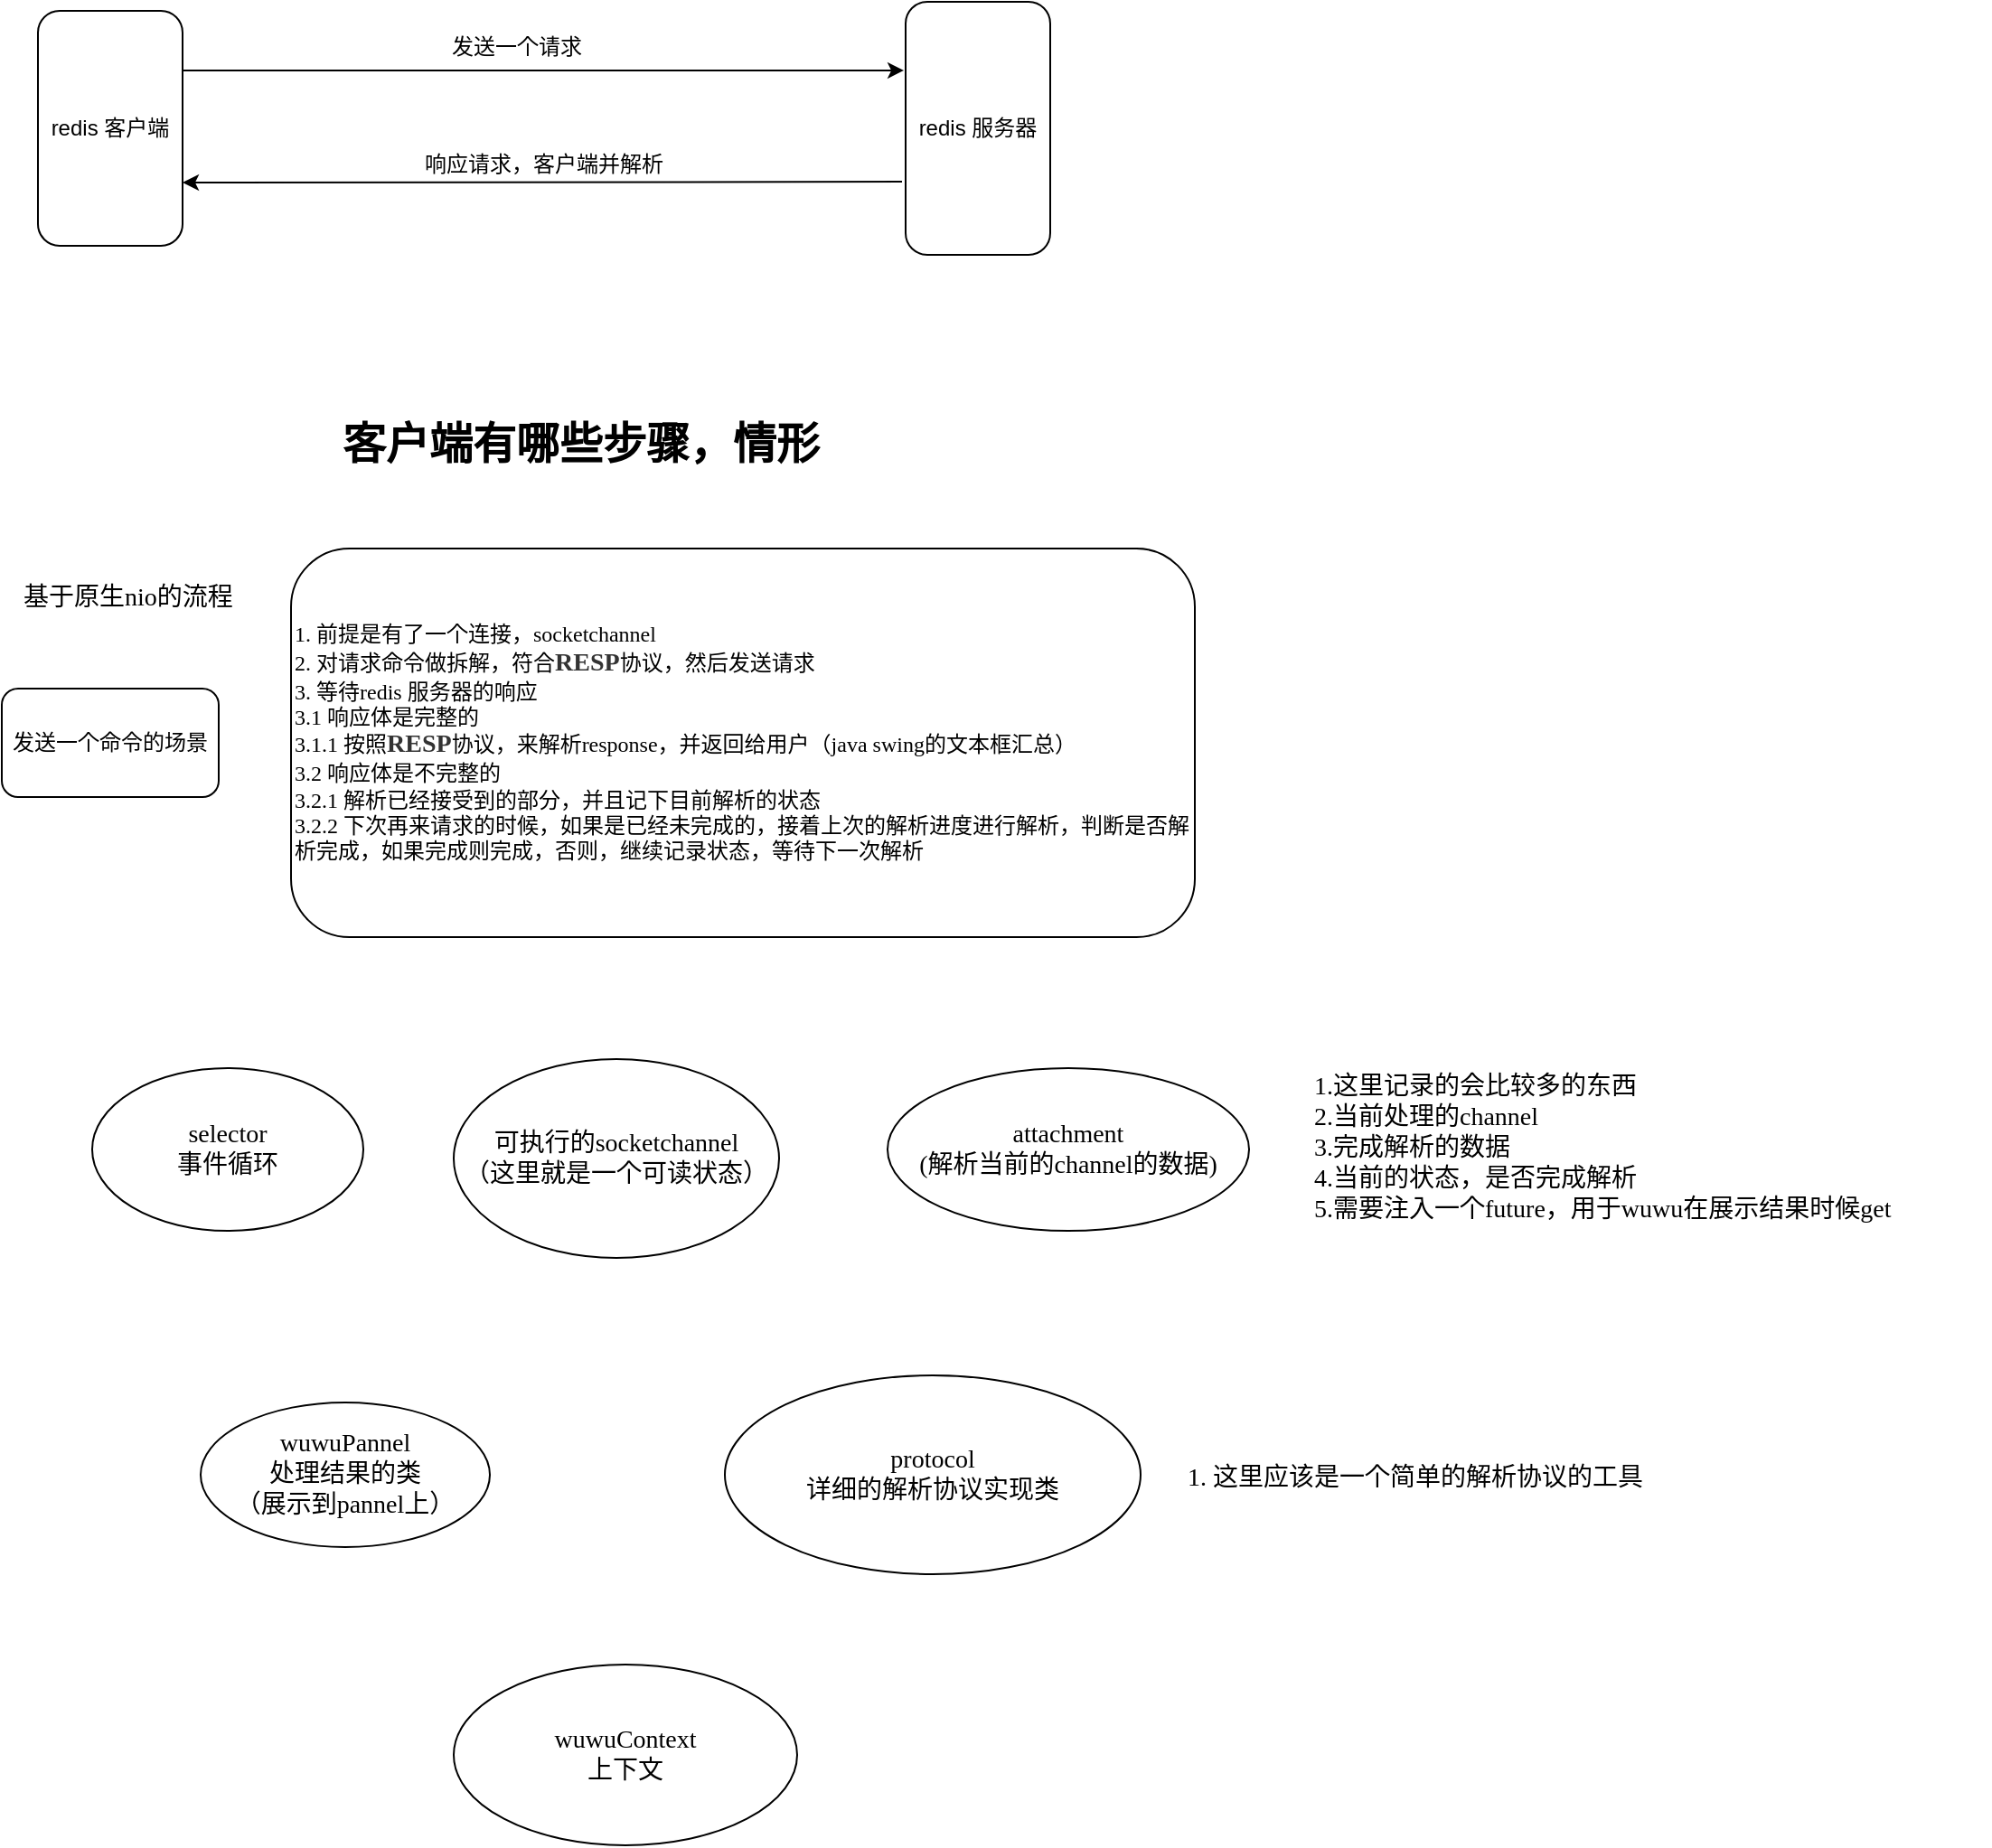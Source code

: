 <mxfile version="16.0.0" type="device" pages="2"><diagram id="VGDUxLbk9MbNkcOqTGXN" name="Page-1"><mxGraphModel dx="946" dy="588" grid="1" gridSize="10" guides="1" tooltips="1" connect="1" arrows="1" fold="1" page="1" pageScale="1" pageWidth="827" pageHeight="1169" background="#ffffff" math="0" shadow="0"><root><mxCell id="0"/><mxCell id="1" parent="0"/><mxCell id="tYp1ELbpzPn2t7aR0b93-3" style="edgeStyle=orthogonalEdgeStyle;rounded=0;orthogonalLoop=1;jettySize=auto;html=1;entryX=-0.012;entryY=0.557;entryDx=0;entryDy=0;entryPerimeter=0;" parent="1" edge="1"><mxGeometry relative="1" as="geometry"><mxPoint x="150" y="268" as="sourcePoint"/><mxPoint x="549.04" y="267.98" as="targetPoint"/><Array as="points"><mxPoint x="370" y="268"/><mxPoint x="370" y="268"/></Array></mxGeometry></mxCell><mxCell id="tYp1ELbpzPn2t7aR0b93-1" value="redis 客户端" style="rounded=1;whiteSpace=wrap;html=1;" parent="1" vertex="1"><mxGeometry x="70" y="235" width="80" height="130" as="geometry"/></mxCell><mxCell id="tYp1ELbpzPn2t7aR0b93-2" value="redis 服务器" style="rounded=1;whiteSpace=wrap;html=1;" parent="1" vertex="1"><mxGeometry x="550" y="230" width="80" height="140" as="geometry"/></mxCell><mxCell id="tYp1ELbpzPn2t7aR0b93-4" value="发送一个请求" style="text;html=1;strokeColor=none;fillColor=none;align=center;verticalAlign=middle;whiteSpace=wrap;rounded=0;" parent="1" vertex="1"><mxGeometry x="280" y="240" width="110" height="30" as="geometry"/></mxCell><mxCell id="tYp1ELbpzPn2t7aR0b93-5" value="" style="endArrow=classic;html=1;rounded=0;exitX=-0.025;exitY=0.854;exitDx=0;exitDy=0;exitPerimeter=0;" parent="1" edge="1"><mxGeometry width="50" height="50" relative="1" as="geometry"><mxPoint x="548" y="329.56" as="sourcePoint"/><mxPoint x="150" y="330" as="targetPoint"/></mxGeometry></mxCell><mxCell id="tYp1ELbpzPn2t7aR0b93-6" value="响应请求，客户端并解析" style="text;html=1;strokeColor=none;fillColor=none;align=center;verticalAlign=middle;whiteSpace=wrap;rounded=0;" parent="1" vertex="1"><mxGeometry x="270" y="300" width="160" height="40" as="geometry"/></mxCell><mxCell id="wg0PpeK5gpjgKCe6DDAI-5" value="客户端有哪些步骤，情形" style="text;strokeColor=none;fillColor=none;html=1;fontSize=24;fontStyle=1;verticalAlign=middle;align=center;" parent="1" vertex="1"><mxGeometry x="220" y="450" width="300" height="50" as="geometry"/></mxCell><mxCell id="wg0PpeK5gpjgKCe6DDAI-7" value="发送一个命令的场景" style="rounded=1;whiteSpace=wrap;html=1;fontFamily=Verdana;" parent="1" vertex="1"><mxGeometry x="50" y="610" width="120" height="60" as="geometry"/></mxCell><mxCell id="wg0PpeK5gpjgKCe6DDAI-9" value="&lt;span&gt;1. 前提是有了一个连接，socketchannel&lt;/span&gt;&lt;br&gt;&lt;span&gt;2. 对请求命令做拆解，符合&lt;/span&gt;&lt;span style=&quot;color: rgb(51 , 51 , 51) ; background-color: rgb(255 , 255 , 255)&quot;&gt;&lt;font style=&quot;font-size: 14px&quot;&gt;&lt;b&gt;RESP&lt;/b&gt;&lt;/font&gt;&lt;/span&gt;&lt;span&gt;协议，然后发送请求&lt;/span&gt;&lt;br&gt;&lt;span&gt;3. 等待redis 服务器的响应&lt;/span&gt;&lt;br&gt;&lt;span&gt;3.1 响应体是完整的&lt;/span&gt;&lt;br&gt;&lt;span&gt;3.1.1 按照&lt;/span&gt;&lt;b style=&quot;color: rgb(51 , 51 , 51) ; font-size: 14px ; background-color: rgb(255 , 255 , 255)&quot;&gt;RESP&lt;/b&gt;&lt;span&gt;协议，来解析response，并返回给用户（java swing的文本框汇总）&lt;/span&gt;&lt;br&gt;&lt;span&gt;3.2 响应体是不完整的&lt;/span&gt;&lt;br&gt;&lt;span&gt;3.2.1&amp;nbsp;&lt;/span&gt;解析已经接受到的部分，并且记下目前解析的状态&lt;br&gt;3.2.2 下次再来请求的时候，如果是已经未完成的，接着上次的解析进度进行解析，判断是否解析完成，如果完成则完成，否则，继续记录状态，等待下一次解析" style="rounded=1;whiteSpace=wrap;html=1;fontFamily=Verdana;align=left;" parent="1" vertex="1"><mxGeometry x="210" y="532.5" width="500" height="215" as="geometry"/></mxCell><mxCell id="wg0PpeK5gpjgKCe6DDAI-10" value="基于原生nio的流程" style="text;html=1;strokeColor=none;fillColor=none;align=center;verticalAlign=middle;whiteSpace=wrap;rounded=0;fontFamily=Verdana;fontSize=14;" parent="1" vertex="1"><mxGeometry x="50" y="550" width="140" height="20" as="geometry"/></mxCell><mxCell id="wg0PpeK5gpjgKCe6DDAI-11" value="selector&lt;br&gt;事件循环" style="ellipse;whiteSpace=wrap;html=1;fontFamily=Verdana;fontSize=14;" parent="1" vertex="1"><mxGeometry x="100" y="820" width="150" height="90" as="geometry"/></mxCell><mxCell id="wg0PpeK5gpjgKCe6DDAI-14" value="可执行的socketchannel&lt;br&gt;（这里就是一个可读状态）" style="ellipse;whiteSpace=wrap;html=1;fontFamily=Verdana;fontSize=14;" parent="1" vertex="1"><mxGeometry x="300" y="815" width="180" height="110" as="geometry"/></mxCell><mxCell id="wg0PpeK5gpjgKCe6DDAI-15" value="attachment&lt;br&gt;(解析当前的channel的数据)" style="ellipse;whiteSpace=wrap;html=1;fontFamily=Verdana;fontSize=14;" parent="1" vertex="1"><mxGeometry x="540" y="820" width="200" height="90" as="geometry"/></mxCell><mxCell id="wg0PpeK5gpjgKCe6DDAI-16" value="protocol&lt;br&gt;详细的解析协议实现类" style="ellipse;whiteSpace=wrap;html=1;fontFamily=Verdana;fontSize=14;" parent="1" vertex="1"><mxGeometry x="450" y="990" width="230" height="110" as="geometry"/></mxCell><mxCell id="wg0PpeK5gpjgKCe6DDAI-17" value="wuwuPannel&lt;br&gt;处理结果的类&lt;br&gt;（展示到pannel上）" style="ellipse;whiteSpace=wrap;html=1;fontFamily=Verdana;fontSize=14;" parent="1" vertex="1"><mxGeometry x="160" y="1005" width="160" height="80" as="geometry"/></mxCell><mxCell id="wg0PpeK5gpjgKCe6DDAI-18" value="wuwuContext&lt;br&gt;上下文" style="ellipse;whiteSpace=wrap;html=1;fontFamily=Verdana;fontSize=14;" parent="1" vertex="1"><mxGeometry x="300" y="1150" width="190" height="100" as="geometry"/></mxCell><mxCell id="wg0PpeK5gpjgKCe6DDAI-20" value="1.这里记录的会比较多的东西&#10;2.当前处理的channel&#10;3.完成解析的数据&#10;4.当前的状态，是否完成解析&#10;5.需要注入一个future，用于wuwu在展示结果时候get" style="text;strokeColor=none;fillColor=none;align=left;verticalAlign=middle;spacingLeft=4;spacingRight=4;overflow=hidden;points=[[0,0.5],[1,0.5]];portConstraint=eastwest;rotatable=0;fontFamily=Verdana;fontSize=14;" parent="1" vertex="1"><mxGeometry x="770" y="800" width="380" height="125" as="geometry"/></mxCell><mxCell id="wg0PpeK5gpjgKCe6DDAI-21" value="1. 这里应该是一个简单的解析协议的工具" style="text;strokeColor=none;fillColor=none;align=left;verticalAlign=middle;spacingLeft=4;spacingRight=4;overflow=hidden;points=[[0,0.5],[1,0.5]];portConstraint=eastwest;rotatable=0;fontFamily=Verdana;fontSize=14;" parent="1" vertex="1"><mxGeometry x="700" y="1016.25" width="310" height="57.5" as="geometry"/></mxCell></root></mxGraphModel></diagram><diagram id="Juk5HalZcc93UMv-C2o8" name="第 2 页"><mxGraphModel dx="946" dy="531" grid="1" gridSize="10" guides="1" tooltips="1" connect="1" arrows="1" fold="1" page="1" pageScale="1" pageWidth="827" pageHeight="1169" math="0" shadow="0"><root><mxCell id="VIaTcWg0siIUTxWDZZB_-0"/><mxCell id="VIaTcWg0siIUTxWDZZB_-1" parent="VIaTcWg0siIUTxWDZZB_-0"/></root></mxGraphModel></diagram></mxfile>